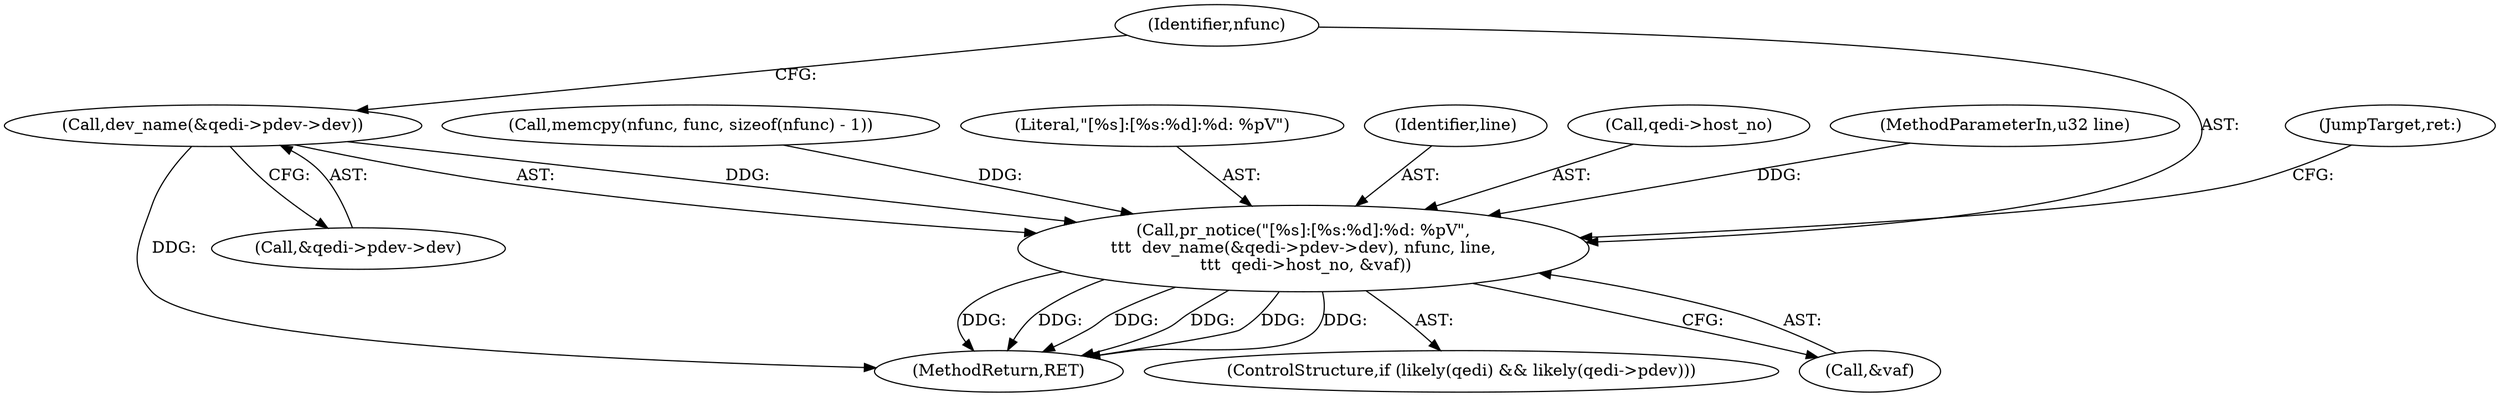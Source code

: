 digraph "0_linux_c09581a52765a85f19fc35340127396d5e3379cc_1@pointer" {
"1000151" [label="(Call,dev_name(&qedi->pdev->dev))"];
"1000149" [label="(Call,pr_notice(\"[%s]:[%s:%d]:%d: %pV\",\n\t\t\t  dev_name(&qedi->pdev->dev), nfunc, line,\n \t\t\t  qedi->host_no, &vaf))"];
"1000175" [label="(MethodReturn,RET)"];
"1000114" [label="(Call,memcpy(nfunc, func, sizeof(nfunc) - 1))"];
"1000149" [label="(Call,pr_notice(\"[%s]:[%s:%d]:%d: %pV\",\n\t\t\t  dev_name(&qedi->pdev->dev), nfunc, line,\n \t\t\t  qedi->host_no, &vaf))"];
"1000141" [label="(ControlStructure,if (likely(qedi) && likely(qedi->pdev)))"];
"1000150" [label="(Literal,\"[%s]:[%s:%d]:%d: %pV\")"];
"1000151" [label="(Call,dev_name(&qedi->pdev->dev))"];
"1000159" [label="(Identifier,line)"];
"1000152" [label="(Call,&qedi->pdev->dev)"];
"1000160" [label="(Call,qedi->host_no)"];
"1000103" [label="(MethodParameterIn,u32 line)"];
"1000158" [label="(Identifier,nfunc)"];
"1000163" [label="(Call,&vaf)"];
"1000172" [label="(JumpTarget,ret:)"];
"1000151" -> "1000149"  [label="AST: "];
"1000151" -> "1000152"  [label="CFG: "];
"1000152" -> "1000151"  [label="AST: "];
"1000158" -> "1000151"  [label="CFG: "];
"1000151" -> "1000175"  [label="DDG: "];
"1000151" -> "1000149"  [label="DDG: "];
"1000149" -> "1000141"  [label="AST: "];
"1000149" -> "1000163"  [label="CFG: "];
"1000150" -> "1000149"  [label="AST: "];
"1000158" -> "1000149"  [label="AST: "];
"1000159" -> "1000149"  [label="AST: "];
"1000160" -> "1000149"  [label="AST: "];
"1000163" -> "1000149"  [label="AST: "];
"1000172" -> "1000149"  [label="CFG: "];
"1000149" -> "1000175"  [label="DDG: "];
"1000149" -> "1000175"  [label="DDG: "];
"1000149" -> "1000175"  [label="DDG: "];
"1000149" -> "1000175"  [label="DDG: "];
"1000149" -> "1000175"  [label="DDG: "];
"1000149" -> "1000175"  [label="DDG: "];
"1000114" -> "1000149"  [label="DDG: "];
"1000103" -> "1000149"  [label="DDG: "];
}
